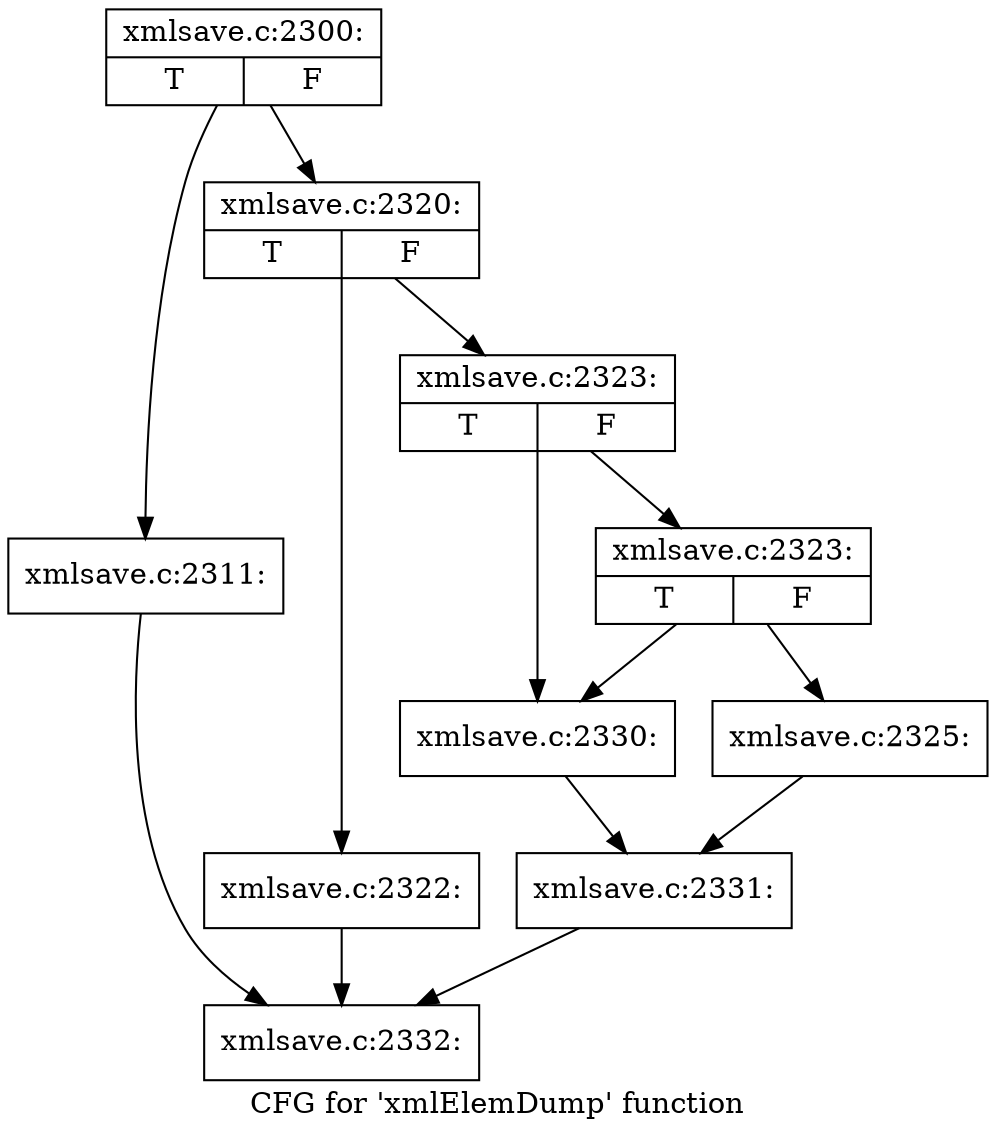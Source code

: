 digraph "CFG for 'xmlElemDump' function" {
	label="CFG for 'xmlElemDump' function";

	Node0x575c660 [shape=record,label="{xmlsave.c:2300:|{<s0>T|<s1>F}}"];
	Node0x575c660 -> Node0x5760ec0;
	Node0x575c660 -> Node0x5760f10;
	Node0x5760ec0 [shape=record,label="{xmlsave.c:2311:}"];
	Node0x5760ec0 -> Node0x5759240;
	Node0x5760f10 [shape=record,label="{xmlsave.c:2320:|{<s0>T|<s1>F}}"];
	Node0x5760f10 -> Node0x5761c30;
	Node0x5760f10 -> Node0x5761fd0;
	Node0x5761c30 [shape=record,label="{xmlsave.c:2322:}"];
	Node0x5761c30 -> Node0x5759240;
	Node0x5761fd0 [shape=record,label="{xmlsave.c:2323:|{<s0>T|<s1>F}}"];
	Node0x5761fd0 -> Node0x57622e0;
	Node0x5761fd0 -> Node0x5762290;
	Node0x57622e0 [shape=record,label="{xmlsave.c:2323:|{<s0>T|<s1>F}}"];
	Node0x57622e0 -> Node0x57621f0;
	Node0x57622e0 -> Node0x5762290;
	Node0x57621f0 [shape=record,label="{xmlsave.c:2325:}"];
	Node0x57621f0 -> Node0x5762240;
	Node0x5762290 [shape=record,label="{xmlsave.c:2330:}"];
	Node0x5762290 -> Node0x5762240;
	Node0x5762240 [shape=record,label="{xmlsave.c:2331:}"];
	Node0x5762240 -> Node0x5759240;
	Node0x5759240 [shape=record,label="{xmlsave.c:2332:}"];
}
